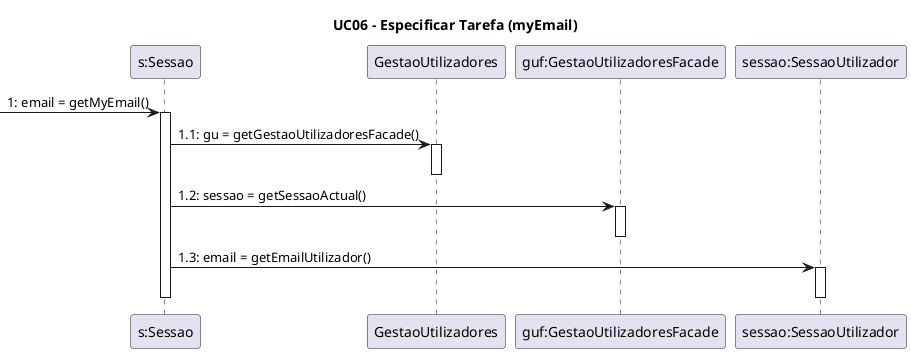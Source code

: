 @startuml

title UC06 - Especificar Tarefa (myEmail)

participant "s:Sessao" as Sessao
participant GestaoUtilizadores
participant "guf:GestaoUtilizadoresFacade" as GestaoUtilizadoresFacade
participant "sessao:SessaoUtilizador" as SessaoUtilizador


 -> Sessao: 1: email = getMyEmail()
activate Sessao
Sessao -> GestaoUtilizadores: 1.1: gu = getGestaoUtilizadoresFacade()
activate GestaoUtilizadores
deactivate GestaoUtilizadores
Sessao -> GestaoUtilizadoresFacade: 1.2: sessao = getSessaoActual()
activate GestaoUtilizadoresFacade
deactivate GestaoUtilizadoresFacade
Sessao -> SessaoUtilizador: 1.3: email = getEmailUtilizador()
activate SessaoUtilizador
deactivate SessaoUtilizador
deactivate Sessao



@enduml